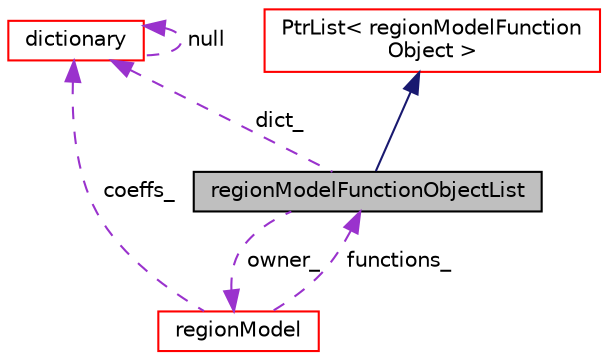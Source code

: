 digraph "regionModelFunctionObjectList"
{
  bgcolor="transparent";
  edge [fontname="Helvetica",fontsize="10",labelfontname="Helvetica",labelfontsize="10"];
  node [fontname="Helvetica",fontsize="10",shape=record];
  Node1 [label="regionModelFunctionObjectList",height=0.2,width=0.4,color="black", fillcolor="grey75", style="filled", fontcolor="black"];
  Node2 -> Node1 [dir="back",color="midnightblue",fontsize="10",style="solid",fontname="Helvetica"];
  Node2 [label="PtrList\< regionModelFunction\lObject \>",height=0.2,width=0.4,color="red",URL="$a02084.html"];
  Node3 -> Node1 [dir="back",color="darkorchid3",fontsize="10",style="dashed",label=" owner_" ,fontname="Helvetica"];
  Node3 [label="regionModel",height=0.2,width=0.4,color="red",URL="$a02194.html"];
  Node1 -> Node3 [dir="back",color="darkorchid3",fontsize="10",style="dashed",label=" functions_" ,fontname="Helvetica"];
  Node4 -> Node3 [dir="back",color="darkorchid3",fontsize="10",style="dashed",label=" coeffs_" ,fontname="Helvetica"];
  Node4 [label="dictionary",height=0.2,width=0.4,color="red",URL="$a00532.html",tooltip="A list of keyword definitions, which are a keyword followed by any number of values (e..."];
  Node4 -> Node4 [dir="back",color="darkorchid3",fontsize="10",style="dashed",label=" null" ,fontname="Helvetica"];
  Node4 -> Node1 [dir="back",color="darkorchid3",fontsize="10",style="dashed",label=" dict_" ,fontname="Helvetica"];
}
